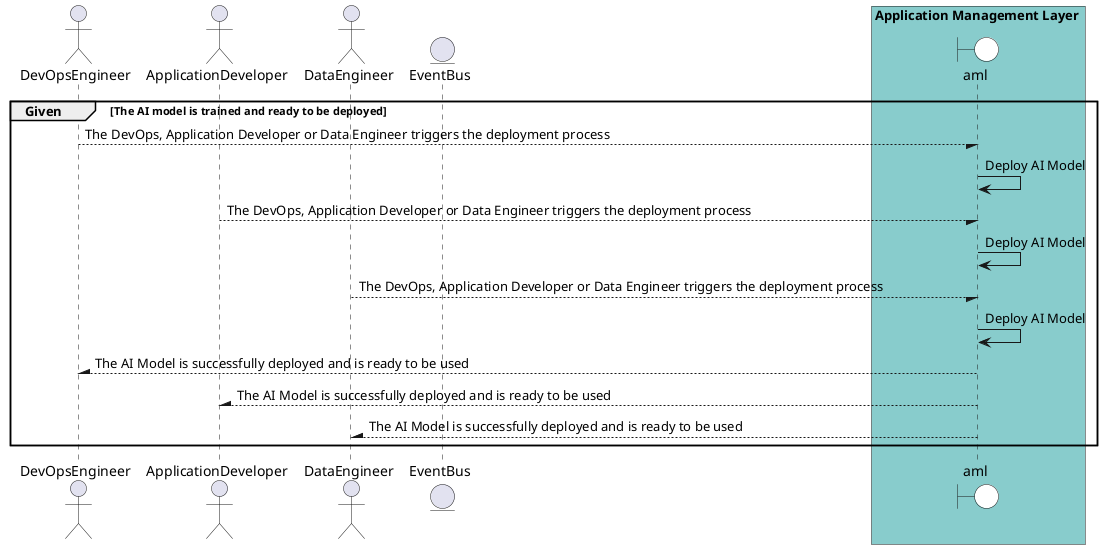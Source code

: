 @startuml


actor "DevOpsEngineer"

actor "ApplicationDeveloper"

actor "DataEngineer"


entity EventBus

box Application Management Layer #88cccc
    boundary aml #white
end box


group Given [The AI model is trained and ready to be deployed]

"DevOpsEngineer" --/ aml: The DevOps, Application Developer or Data Engineer triggers the deployment process
"aml" -> aml: Deploy AI Model


"ApplicationDeveloper" --/ aml: The DevOps, Application Developer or Data Engineer triggers the deployment process
"aml" -> aml: Deploy AI Model


"DataEngineer" --/ aml: The DevOps, Application Developer or Data Engineer triggers the deployment process
"aml" -> aml: Deploy AI Model



"DevOpsEngineer" /-- aml: The AI Model is successfully deployed and is ready to be used

"ApplicationDeveloper" /-- aml: The AI Model is successfully deployed and is ready to be used

"DataEngineer" /-- aml: The AI Model is successfully deployed and is ready to be used


end

@enduml

